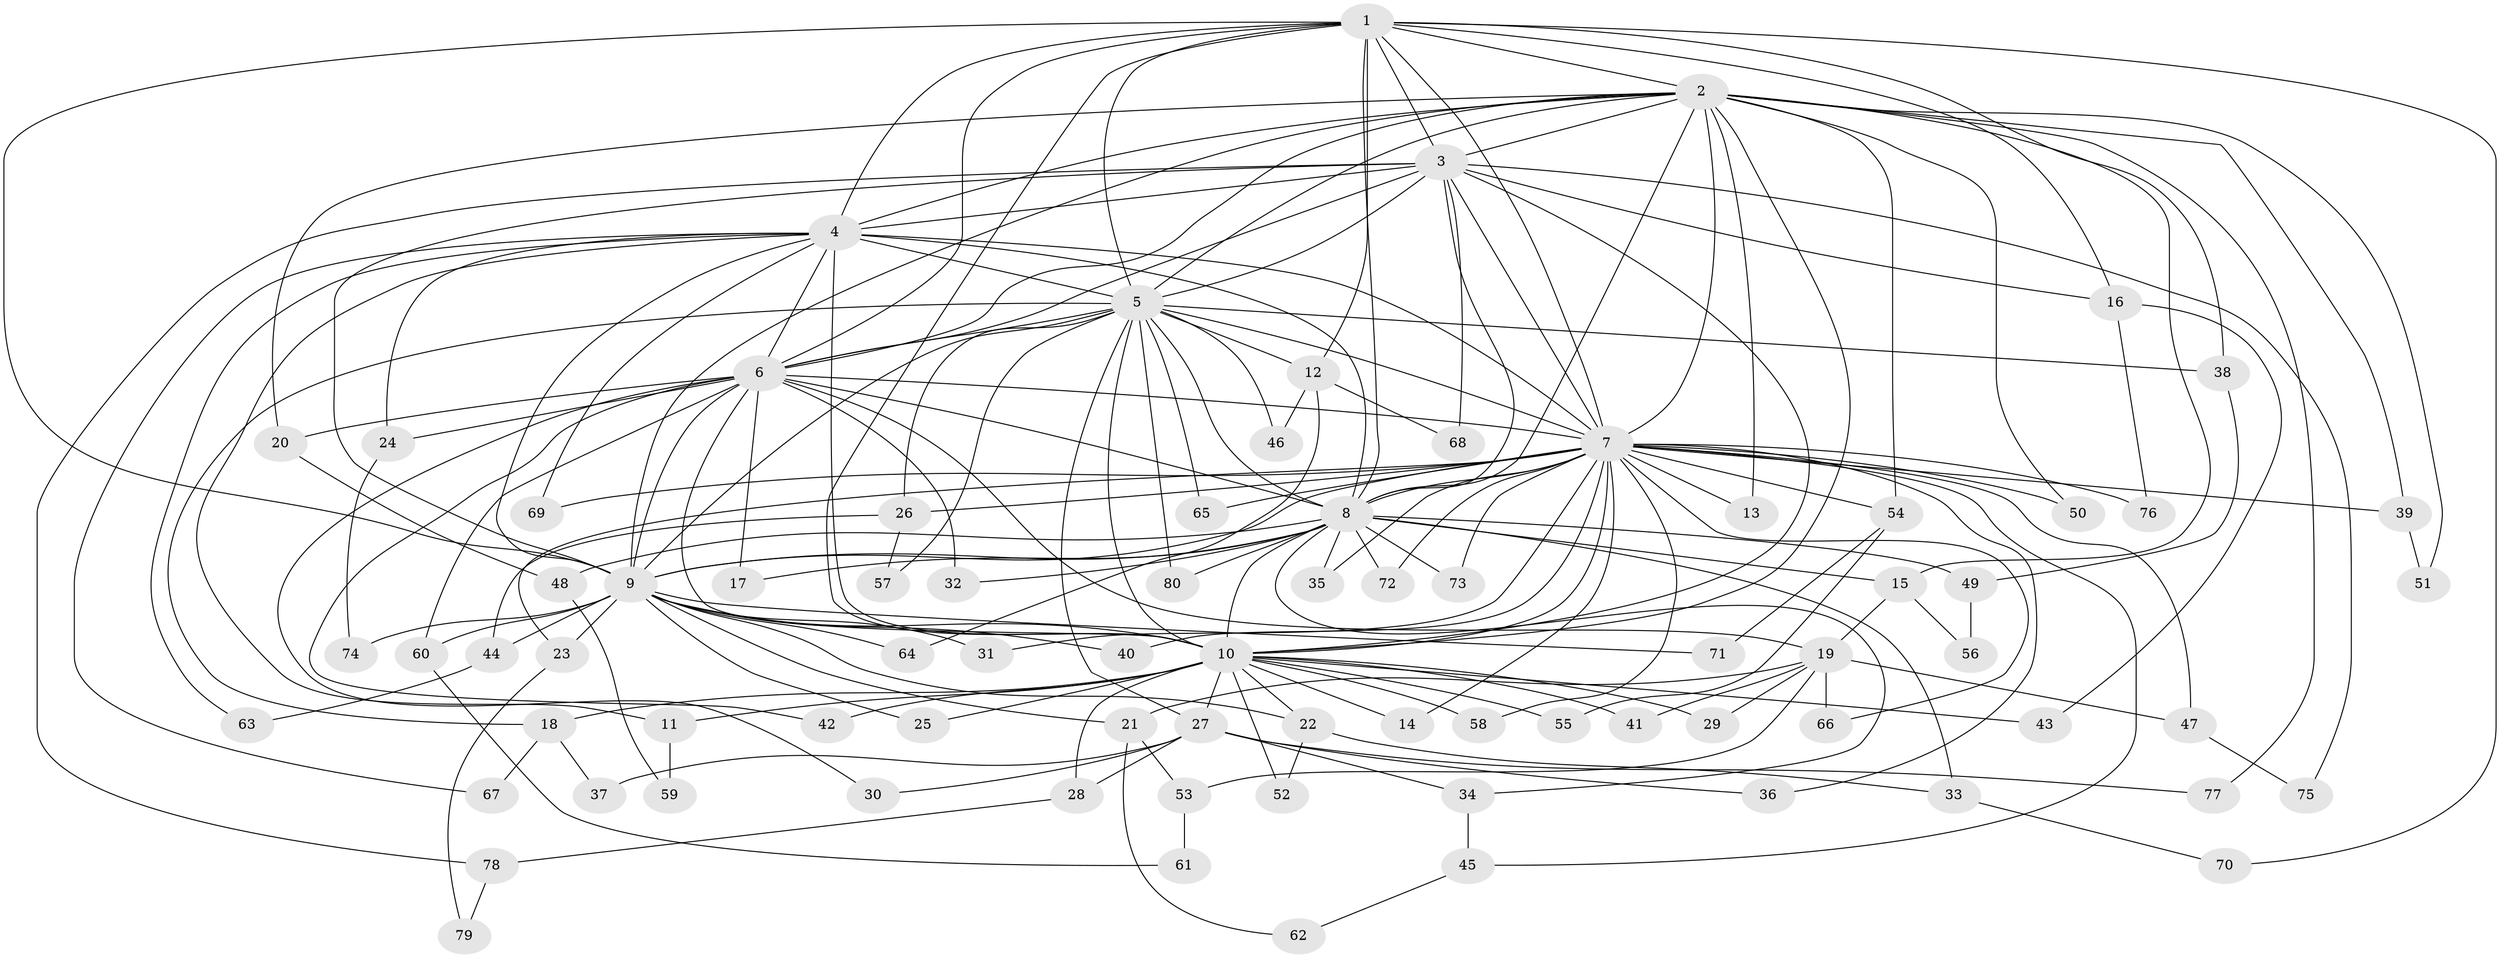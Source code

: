 // coarse degree distribution, {18: 0.016666666666666666, 15: 0.03333333333333333, 12: 0.03333333333333333, 28: 0.03333333333333333, 19: 0.016666666666666666, 4: 0.13333333333333333, 2: 0.55, 8: 0.03333333333333333, 3: 0.15}
// Generated by graph-tools (version 1.1) at 2025/41/03/06/25 10:41:37]
// undirected, 80 vertices, 185 edges
graph export_dot {
graph [start="1"]
  node [color=gray90,style=filled];
  1;
  2;
  3;
  4;
  5;
  6;
  7;
  8;
  9;
  10;
  11;
  12;
  13;
  14;
  15;
  16;
  17;
  18;
  19;
  20;
  21;
  22;
  23;
  24;
  25;
  26;
  27;
  28;
  29;
  30;
  31;
  32;
  33;
  34;
  35;
  36;
  37;
  38;
  39;
  40;
  41;
  42;
  43;
  44;
  45;
  46;
  47;
  48;
  49;
  50;
  51;
  52;
  53;
  54;
  55;
  56;
  57;
  58;
  59;
  60;
  61;
  62;
  63;
  64;
  65;
  66;
  67;
  68;
  69;
  70;
  71;
  72;
  73;
  74;
  75;
  76;
  77;
  78;
  79;
  80;
  1 -- 2;
  1 -- 3;
  1 -- 4;
  1 -- 5;
  1 -- 6;
  1 -- 7;
  1 -- 8;
  1 -- 9;
  1 -- 10;
  1 -- 12;
  1 -- 16;
  1 -- 38;
  1 -- 70;
  2 -- 3;
  2 -- 4;
  2 -- 5;
  2 -- 6;
  2 -- 7;
  2 -- 8;
  2 -- 9;
  2 -- 10;
  2 -- 13;
  2 -- 15;
  2 -- 20;
  2 -- 39;
  2 -- 50;
  2 -- 51;
  2 -- 54;
  2 -- 77;
  3 -- 4;
  3 -- 5;
  3 -- 6;
  3 -- 7;
  3 -- 8;
  3 -- 9;
  3 -- 10;
  3 -- 16;
  3 -- 68;
  3 -- 75;
  3 -- 78;
  4 -- 5;
  4 -- 6;
  4 -- 7;
  4 -- 8;
  4 -- 9;
  4 -- 10;
  4 -- 11;
  4 -- 24;
  4 -- 63;
  4 -- 67;
  4 -- 69;
  5 -- 6;
  5 -- 7;
  5 -- 8;
  5 -- 9;
  5 -- 10;
  5 -- 12;
  5 -- 18;
  5 -- 26;
  5 -- 27;
  5 -- 38;
  5 -- 46;
  5 -- 57;
  5 -- 65;
  5 -- 80;
  6 -- 7;
  6 -- 8;
  6 -- 9;
  6 -- 10;
  6 -- 17;
  6 -- 19;
  6 -- 20;
  6 -- 24;
  6 -- 30;
  6 -- 32;
  6 -- 42;
  6 -- 60;
  7 -- 8;
  7 -- 9;
  7 -- 10;
  7 -- 13;
  7 -- 14;
  7 -- 23;
  7 -- 26;
  7 -- 31;
  7 -- 35;
  7 -- 36;
  7 -- 39;
  7 -- 40;
  7 -- 45;
  7 -- 47;
  7 -- 50;
  7 -- 54;
  7 -- 58;
  7 -- 65;
  7 -- 66;
  7 -- 69;
  7 -- 72;
  7 -- 73;
  7 -- 76;
  8 -- 9;
  8 -- 10;
  8 -- 15;
  8 -- 17;
  8 -- 32;
  8 -- 33;
  8 -- 34;
  8 -- 35;
  8 -- 48;
  8 -- 49;
  8 -- 72;
  8 -- 73;
  8 -- 80;
  9 -- 10;
  9 -- 21;
  9 -- 22;
  9 -- 23;
  9 -- 25;
  9 -- 31;
  9 -- 40;
  9 -- 44;
  9 -- 60;
  9 -- 64;
  9 -- 71;
  9 -- 74;
  10 -- 11;
  10 -- 14;
  10 -- 18;
  10 -- 22;
  10 -- 25;
  10 -- 27;
  10 -- 28;
  10 -- 29;
  10 -- 41;
  10 -- 42;
  10 -- 43;
  10 -- 52;
  10 -- 55;
  10 -- 58;
  11 -- 59;
  12 -- 46;
  12 -- 64;
  12 -- 68;
  15 -- 19;
  15 -- 56;
  16 -- 43;
  16 -- 76;
  18 -- 37;
  18 -- 67;
  19 -- 21;
  19 -- 29;
  19 -- 41;
  19 -- 47;
  19 -- 53;
  19 -- 66;
  20 -- 48;
  21 -- 53;
  21 -- 62;
  22 -- 33;
  22 -- 52;
  23 -- 79;
  24 -- 74;
  26 -- 44;
  26 -- 57;
  27 -- 28;
  27 -- 30;
  27 -- 34;
  27 -- 36;
  27 -- 37;
  27 -- 77;
  28 -- 78;
  33 -- 70;
  34 -- 45;
  38 -- 49;
  39 -- 51;
  44 -- 63;
  45 -- 62;
  47 -- 75;
  48 -- 59;
  49 -- 56;
  53 -- 61;
  54 -- 55;
  54 -- 71;
  60 -- 61;
  78 -- 79;
}
